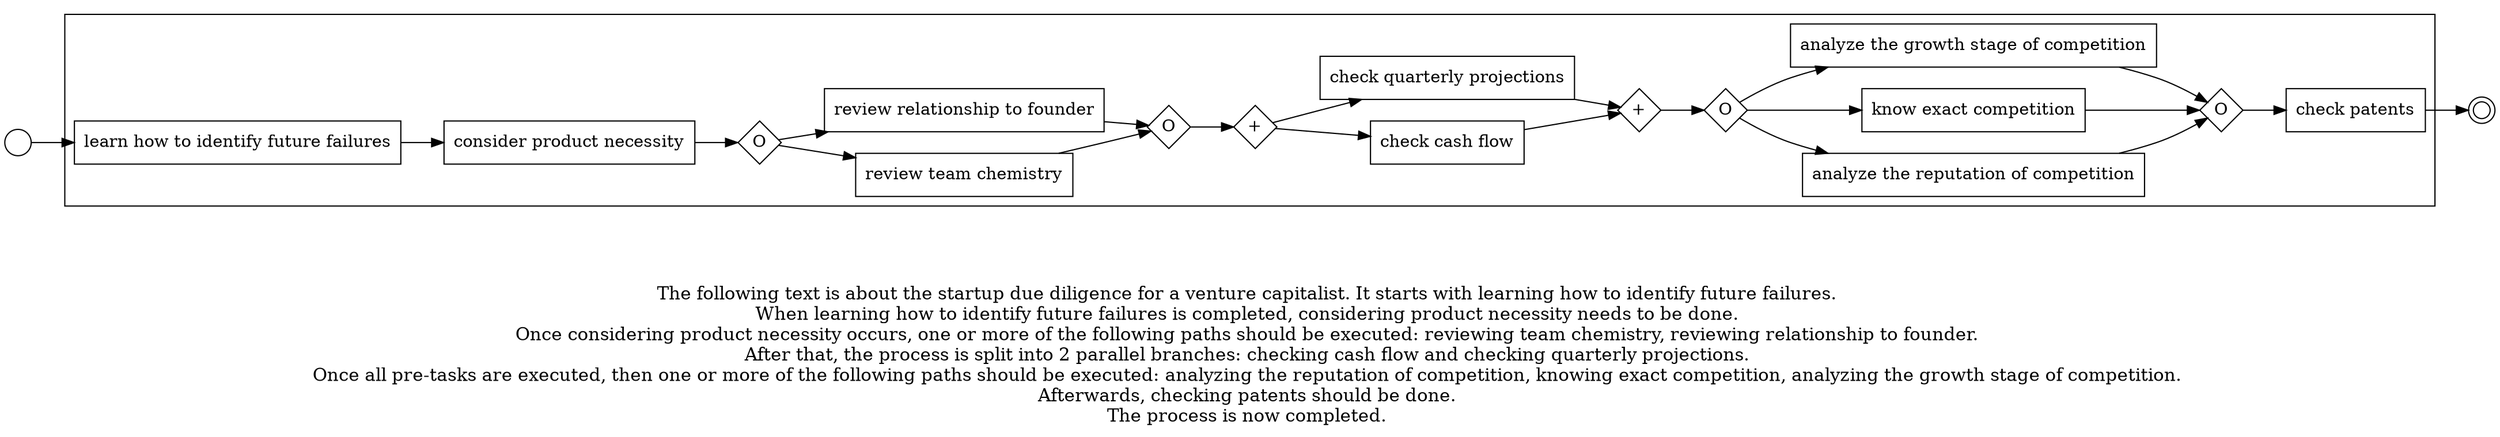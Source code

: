 digraph startup_due_diligence_for_a_venture_capitalist_89 {
	graph [rankdir=LR]
	START_NODE [label="" shape=circle width=0.3]
	subgraph CLUSTER_0 {
		"learn how to identify future failures" [shape=box]
		"consider product necessity" [shape=box]
		"learn how to identify future failures" -> "consider product necessity"
		"OR_SPLIT--3. Review the funding team_YAKA" [label=O fixedsize=true shape=diamond width=0.5]
		"consider product necessity" -> "OR_SPLIT--3. Review the funding team_YAKA"
		"review team chemistry" [shape=box]
		"OR_SPLIT--3. Review the funding team_YAKA" -> "review team chemistry"
		"review relationship to founder" [shape=box]
		"OR_SPLIT--3. Review the funding team_YAKA" -> "review relationship to founder"
		"OR_JOIN--3. Review the funding team_YAKA" [label=O fixedsize=true shape=diamond width=0.5]
		"review team chemistry" -> "OR_JOIN--3. Review the funding team_YAKA"
		"review relationship to founder" -> "OR_JOIN--3. Review the funding team_YAKA"
		"AND_SPLIT--4. Evaluate Financial Viability_10KT" [label="+" fixedsize=true shape=diamond width=0.5]
		"OR_JOIN--3. Review the funding team_YAKA" -> "AND_SPLIT--4. Evaluate Financial Viability_10KT"
		"check cash flow" [shape=box]
		"AND_SPLIT--4. Evaluate Financial Viability_10KT" -> "check cash flow"
		"check quarterly projections" [shape=box]
		"AND_SPLIT--4. Evaluate Financial Viability_10KT" -> "check quarterly projections"
		"AND_JOIN--4. Evaluate Financial Viability_10KT" [label="+" fixedsize=true shape=diamond width=0.5]
		"check cash flow" -> "AND_JOIN--4. Evaluate Financial Viability_10KT"
		"check quarterly projections" -> "AND_JOIN--4. Evaluate Financial Viability_10KT"
		"OR_SPLIT--5. Evaluate the Competition_J872" [label=O fixedsize=true shape=diamond width=0.5]
		"AND_JOIN--4. Evaluate Financial Viability_10KT" -> "OR_SPLIT--5. Evaluate the Competition_J872"
		"analyze the reputation of competition" [shape=box]
		"OR_SPLIT--5. Evaluate the Competition_J872" -> "analyze the reputation of competition"
		"know exact competition" [shape=box]
		"OR_SPLIT--5. Evaluate the Competition_J872" -> "know exact competition"
		"analyze the growth stage of competition" [shape=box]
		"OR_SPLIT--5. Evaluate the Competition_J872" -> "analyze the growth stage of competition"
		"OR_JOIN--5. Evaluate the Competition_J872" [label=O fixedsize=true shape=diamond width=0.5]
		"analyze the reputation of competition" -> "OR_JOIN--5. Evaluate the Competition_J872"
		"know exact competition" -> "OR_JOIN--5. Evaluate the Competition_J872"
		"analyze the growth stage of competition" -> "OR_JOIN--5. Evaluate the Competition_J872"
		"check patents" [shape=box]
		"OR_JOIN--5. Evaluate the Competition_J872" -> "check patents"
	}
	START_NODE -> "learn how to identify future failures"
	END_NODE [label="" shape=doublecircle width=0.2]
	"check patents" -> END_NODE
	fontsize=15 label="\n\n
The following text is about the startup due diligence for a venture capitalist. It starts with learning how to identify future failures. 
When learning how to identify future failures is completed, considering product necessity needs to be done. 
Once considering product necessity occurs, one or more of the following paths should be executed: reviewing team chemistry, reviewing relationship to founder. 
After that, the process is split into 2 parallel branches: checking cash flow and checking quarterly projections. 
Once all pre-tasks are executed, then one or more of the following paths should be executed: analyzing the reputation of competition, knowing exact competition, analyzing the growth stage of competition. 
Afterwards, checking patents should be done. 
The process is now completed. 
"
}

